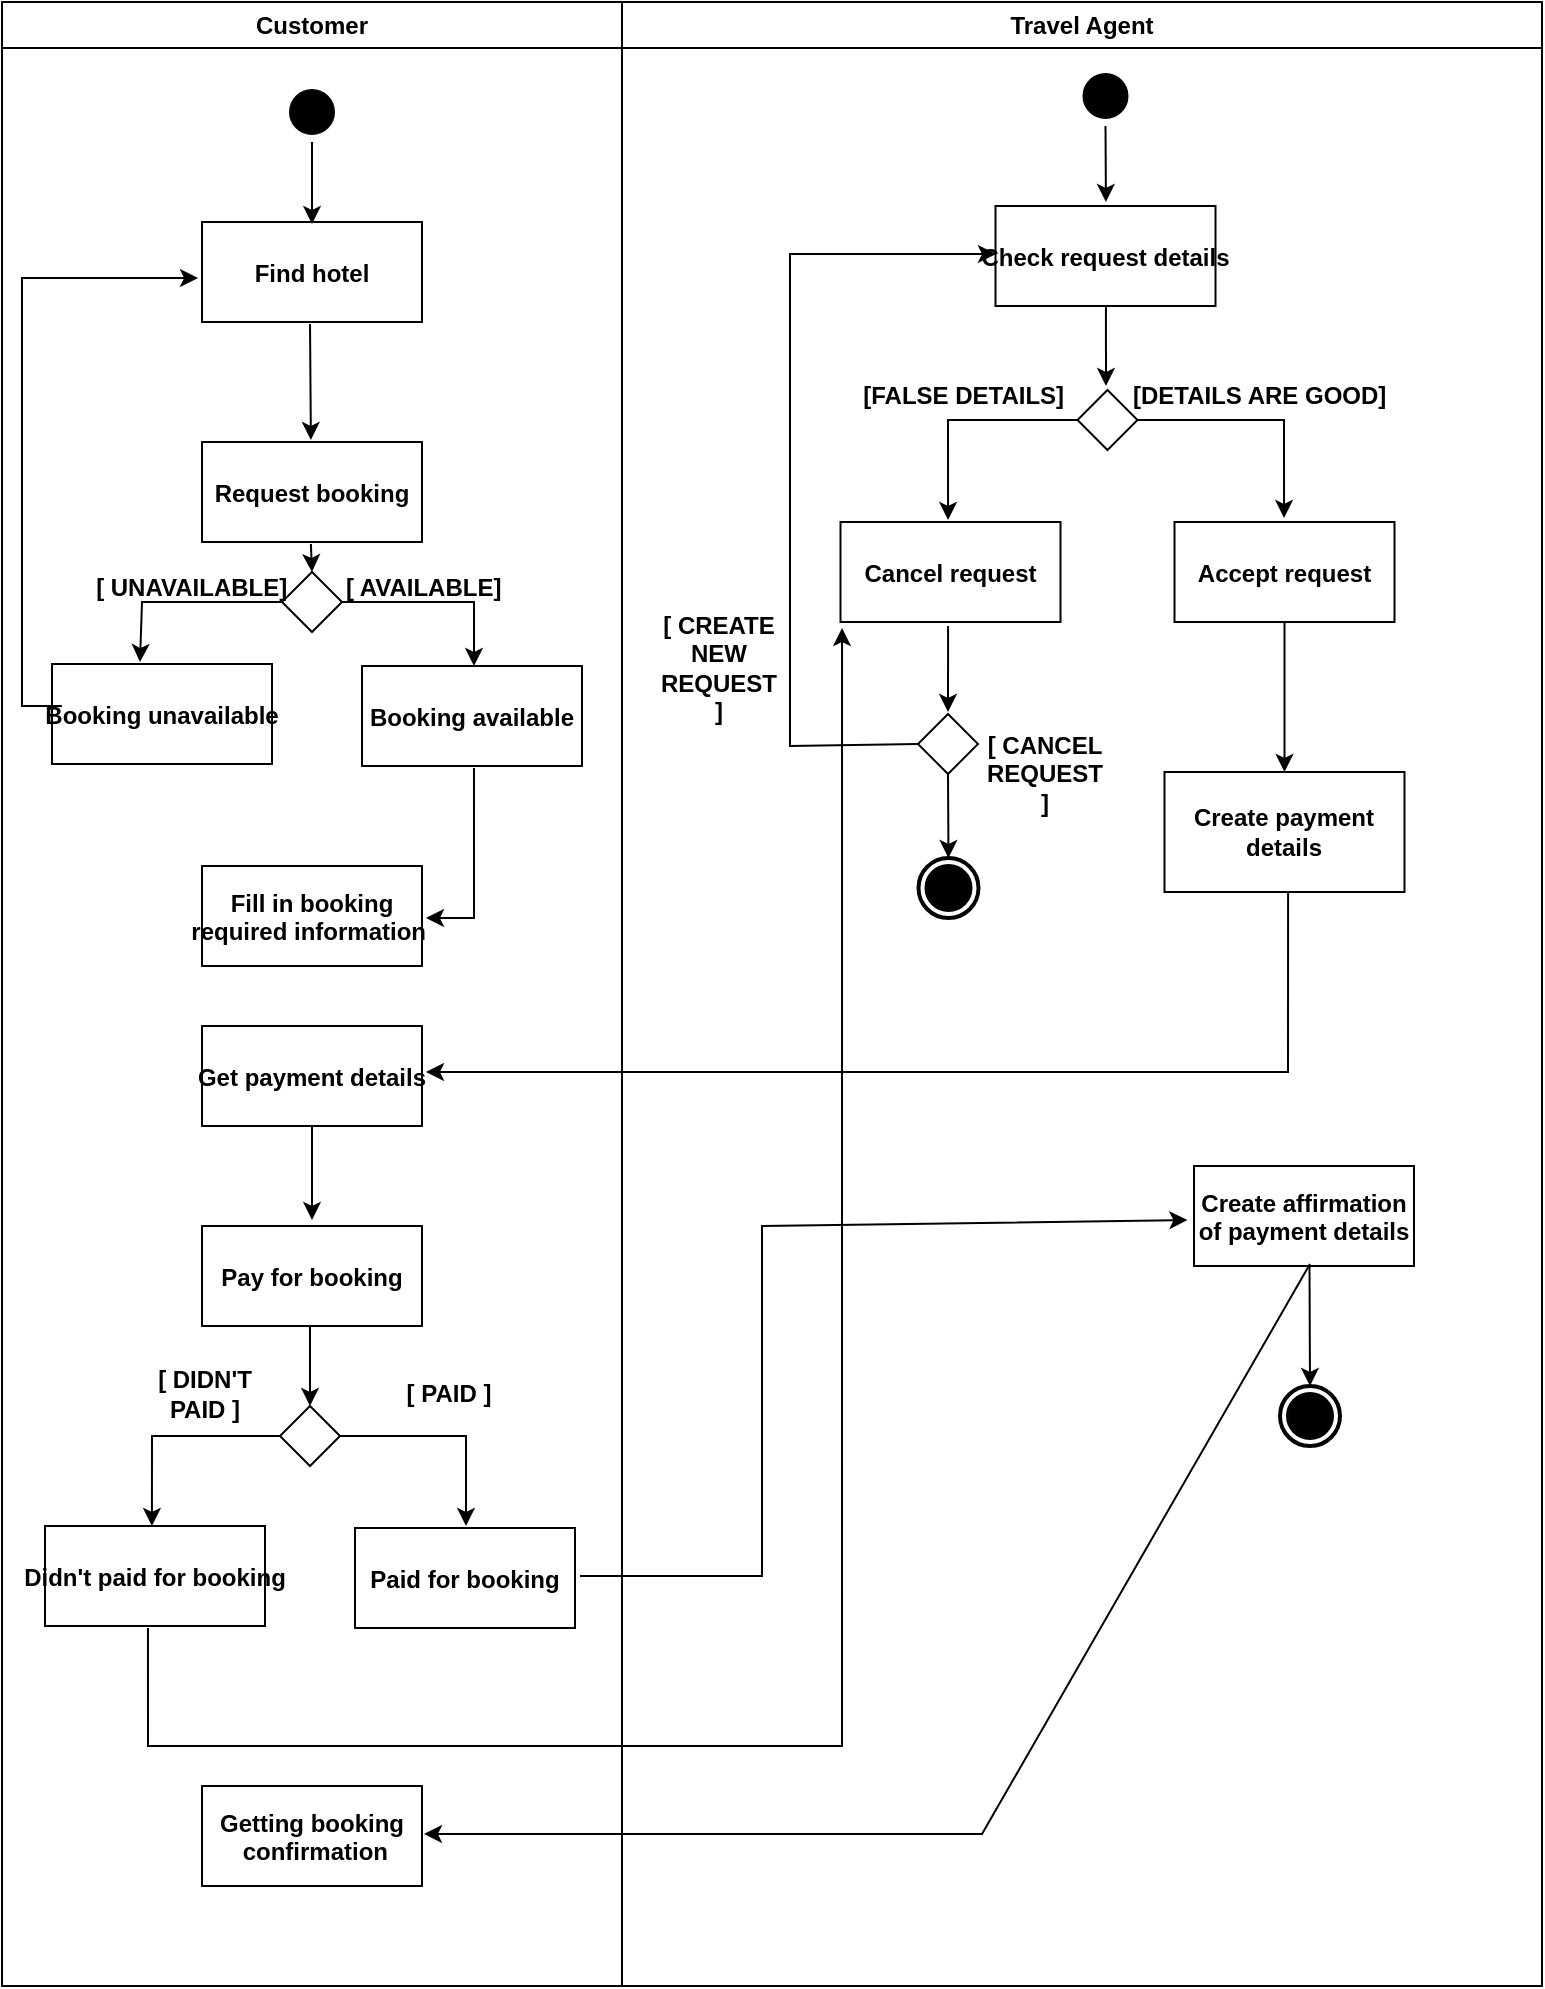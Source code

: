 <mxfile version="20.5.3" type="device"><diagram name="Page-1" id="e7e014a7-5840-1c2e-5031-d8a46d1fe8dd"><mxGraphModel dx="1422" dy="737" grid="1" gridSize="10" guides="1" tooltips="1" connect="1" arrows="1" fold="1" page="1" pageScale="1" pageWidth="1169" pageHeight="826" background="none" math="0" shadow="0"><root><mxCell id="0"/><mxCell id="1" parent="0"/><mxCell id="2" value="Customer" style="swimlane;whiteSpace=wrap" parent="1" vertex="1"><mxGeometry x="110" y="128" width="310" height="992" as="geometry"/></mxCell><mxCell id="5" value="" style="ellipse;shape=startState;fillColor=#000000;strokeColor=#050505;fontStyle=1" parent="2" vertex="1"><mxGeometry x="140" y="40" width="30" height="30" as="geometry"/></mxCell><mxCell id="7" value="Find hotel" style="fontStyle=1" parent="2" vertex="1"><mxGeometry x="100" y="110" width="110" height="50" as="geometry"/></mxCell><mxCell id="8" value="Request booking" style="fontStyle=1" parent="2" vertex="1"><mxGeometry x="100" y="220" width="110" height="50" as="geometry"/></mxCell><mxCell id="10" value="Booking unavailable" style="fontStyle=1" parent="2" vertex="1"><mxGeometry x="25" y="331" width="110" height="50" as="geometry"/></mxCell><mxCell id="VRSZMq7OVFwWxxF74Mic-42" value="Booking available" style="fontStyle=1" vertex="1" parent="2"><mxGeometry x="180" y="332" width="110" height="50" as="geometry"/></mxCell><mxCell id="VRSZMq7OVFwWxxF74Mic-44" value="Fill in booking &#10;required information " style="fontStyle=1" vertex="1" parent="2"><mxGeometry x="100" y="432" width="110" height="50" as="geometry"/></mxCell><mxCell id="VRSZMq7OVFwWxxF74Mic-46" value="" style="endArrow=classic;html=1;rounded=0;entryX=0.5;entryY=0.02;entryDx=0;entryDy=0;entryPerimeter=0;fontStyle=1" edge="1" parent="2" source="5" target="7"><mxGeometry width="50" height="50" relative="1" as="geometry"><mxPoint x="395.5" y="272" as="sourcePoint"/><mxPoint x="445.5" y="222" as="targetPoint"/></mxGeometry></mxCell><mxCell id="VRSZMq7OVFwWxxF74Mic-48" value="" style="endArrow=classic;html=1;rounded=0;exitX=0.491;exitY=1.02;exitDx=0;exitDy=0;exitPerimeter=0;entryX=0.495;entryY=-0.02;entryDx=0;entryDy=0;entryPerimeter=0;fontStyle=1" edge="1" parent="2" source="7" target="8"><mxGeometry width="50" height="50" relative="1" as="geometry"><mxPoint x="395.5" y="272" as="sourcePoint"/><mxPoint x="445.5" y="222" as="targetPoint"/></mxGeometry></mxCell><mxCell id="VRSZMq7OVFwWxxF74Mic-49" value="" style="rhombus;whiteSpace=wrap;html=1;strokeColor=#030303;fontStyle=1" vertex="1" parent="2"><mxGeometry x="140" y="285" width="30" height="30" as="geometry"/></mxCell><mxCell id="VRSZMq7OVFwWxxF74Mic-50" value="" style="endArrow=classic;html=1;rounded=0;exitX=0.495;exitY=1.02;exitDx=0;exitDy=0;exitPerimeter=0;entryX=0.5;entryY=0;entryDx=0;entryDy=0;fontStyle=1" edge="1" parent="2" source="8" target="VRSZMq7OVFwWxxF74Mic-49"><mxGeometry width="50" height="50" relative="1" as="geometry"><mxPoint x="395.5" y="272" as="sourcePoint"/><mxPoint x="445.5" y="222" as="targetPoint"/></mxGeometry></mxCell><mxCell id="VRSZMq7OVFwWxxF74Mic-52" value="" style="endArrow=classic;html=1;rounded=0;exitX=1;exitY=0.5;exitDx=0;exitDy=0;fontStyle=1" edge="1" parent="2" source="VRSZMq7OVFwWxxF74Mic-49"><mxGeometry width="50" height="50" relative="1" as="geometry"><mxPoint x="450" y="272" as="sourcePoint"/><mxPoint x="236" y="332" as="targetPoint"/><Array as="points"><mxPoint x="236" y="300"/></Array></mxGeometry></mxCell><mxCell id="VRSZMq7OVFwWxxF74Mic-53" value="" style="endArrow=classic;html=1;rounded=0;exitX=0;exitY=0.5;exitDx=0;exitDy=0;entryX=0.4;entryY=-0.02;entryDx=0;entryDy=0;entryPerimeter=0;fontStyle=1" edge="1" parent="2" source="VRSZMq7OVFwWxxF74Mic-49" target="10"><mxGeometry width="50" height="50" relative="1" as="geometry"><mxPoint x="180" y="310" as="sourcePoint"/><mxPoint x="245.99" y="344" as="targetPoint"/><Array as="points"><mxPoint x="70" y="300"/></Array></mxGeometry></mxCell><mxCell id="VRSZMq7OVFwWxxF74Mic-54" value="[ AVAILABLE]&amp;nbsp;" style="text;html=1;align=center;verticalAlign=middle;resizable=0;points=[];autosize=1;strokeColor=none;fillColor=none;fontStyle=1" vertex="1" parent="2"><mxGeometry x="162" y="278" width="100" height="30" as="geometry"/></mxCell><mxCell id="VRSZMq7OVFwWxxF74Mic-55" value="[ UNAVAILABLE]&amp;nbsp;" style="text;html=1;align=center;verticalAlign=middle;resizable=0;points=[];autosize=1;strokeColor=none;fillColor=none;fontStyle=1" vertex="1" parent="2"><mxGeometry x="36" y="278" width="120" height="30" as="geometry"/></mxCell><mxCell id="VRSZMq7OVFwWxxF74Mic-56" value="" style="endArrow=classic;html=1;rounded=0;exitX=0.509;exitY=1.02;exitDx=0;exitDy=0;exitPerimeter=0;entryX=1.018;entryY=0.52;entryDx=0;entryDy=0;entryPerimeter=0;fontStyle=1" edge="1" parent="2" source="VRSZMq7OVFwWxxF74Mic-42" target="VRSZMq7OVFwWxxF74Mic-44"><mxGeometry width="50" height="50" relative="1" as="geometry"><mxPoint x="450" y="272" as="sourcePoint"/><mxPoint x="500" y="222" as="targetPoint"/><Array as="points"><mxPoint x="236" y="458"/></Array></mxGeometry></mxCell><mxCell id="VRSZMq7OVFwWxxF74Mic-57" value="" style="endArrow=classic;html=1;rounded=0;entryX=-0.018;entryY=0.56;entryDx=0;entryDy=0;entryPerimeter=0;exitX=0.045;exitY=0.42;exitDx=0;exitDy=0;exitPerimeter=0;fontStyle=1" edge="1" parent="2" source="10" target="7"><mxGeometry width="50" height="50" relative="1" as="geometry"><mxPoint x="30" y="332" as="sourcePoint"/><mxPoint x="500" y="222" as="targetPoint"/><Array as="points"><mxPoint x="10" y="352"/><mxPoint x="10" y="242"/><mxPoint x="10" y="138"/></Array></mxGeometry></mxCell><mxCell id="VRSZMq7OVFwWxxF74Mic-84" value="" style="edgeStyle=orthogonalEdgeStyle;rounded=0;orthogonalLoop=1;jettySize=auto;html=1;entryX=0.5;entryY=-0.06;entryDx=0;entryDy=0;entryPerimeter=0;fontStyle=1" edge="1" parent="2" source="VRSZMq7OVFwWxxF74Mic-71" target="VRSZMq7OVFwWxxF74Mic-83"><mxGeometry relative="1" as="geometry"/></mxCell><mxCell id="VRSZMq7OVFwWxxF74Mic-71" value="Get payment details" style="fontStyle=1" vertex="1" parent="2"><mxGeometry x="100" y="512" width="110" height="50" as="geometry"/></mxCell><mxCell id="VRSZMq7OVFwWxxF74Mic-81" value="" style="rhombus;whiteSpace=wrap;html=1;strokeColor=#030303;fontStyle=1" vertex="1" parent="2"><mxGeometry x="139" y="702" width="30" height="30" as="geometry"/></mxCell><mxCell id="VRSZMq7OVFwWxxF74Mic-83" value="Pay for booking" style="fontStyle=1" vertex="1" parent="2"><mxGeometry x="100" y="612" width="110" height="50" as="geometry"/></mxCell><mxCell id="VRSZMq7OVFwWxxF74Mic-85" value="" style="endArrow=classic;html=1;rounded=0;exitX=0.491;exitY=1;exitDx=0;exitDy=0;exitPerimeter=0;entryX=0.5;entryY=0;entryDx=0;entryDy=0;" edge="1" parent="2" source="VRSZMq7OVFwWxxF74Mic-83" target="VRSZMq7OVFwWxxF74Mic-81"><mxGeometry width="50" height="50" relative="1" as="geometry"><mxPoint x="450" y="652" as="sourcePoint"/><mxPoint x="500" y="602" as="targetPoint"/></mxGeometry></mxCell><mxCell id="VRSZMq7OVFwWxxF74Mic-86" value="Didn't paid for booking" style="fontStyle=1" vertex="1" parent="2"><mxGeometry x="21.5" y="762" width="110" height="50" as="geometry"/></mxCell><mxCell id="VRSZMq7OVFwWxxF74Mic-87" value="Paid for booking" style="fontStyle=1" vertex="1" parent="2"><mxGeometry x="176.5" y="763" width="110" height="50" as="geometry"/></mxCell><mxCell id="VRSZMq7OVFwWxxF74Mic-88" value="" style="endArrow=classic;html=1;rounded=0;exitX=1;exitY=0.5;exitDx=0;exitDy=0;" edge="1" parent="2" source="VRSZMq7OVFwWxxF74Mic-81"><mxGeometry width="50" height="50" relative="1" as="geometry"><mxPoint x="450" y="652" as="sourcePoint"/><mxPoint x="232" y="762" as="targetPoint"/><Array as="points"><mxPoint x="232" y="717"/></Array></mxGeometry></mxCell><mxCell id="VRSZMq7OVFwWxxF74Mic-89" value="" style="endArrow=classic;html=1;rounded=0;exitX=0;exitY=0.5;exitDx=0;exitDy=0;entryX=0.486;entryY=0;entryDx=0;entryDy=0;entryPerimeter=0;" edge="1" parent="2" source="VRSZMq7OVFwWxxF74Mic-81" target="VRSZMq7OVFwWxxF74Mic-86"><mxGeometry width="50" height="50" relative="1" as="geometry"><mxPoint x="450" y="652" as="sourcePoint"/><mxPoint x="500" y="602" as="targetPoint"/><Array as="points"><mxPoint x="75" y="717"/></Array></mxGeometry></mxCell><mxCell id="VRSZMq7OVFwWxxF74Mic-100" value="Getting booking&#10; confirmation" style="fontStyle=1" vertex="1" parent="2"><mxGeometry x="100" y="892" width="110" height="50" as="geometry"/></mxCell><mxCell id="VRSZMq7OVFwWxxF74Mic-103" value="[ PAID ]" style="text;html=1;strokeColor=none;fillColor=none;align=center;verticalAlign=middle;whiteSpace=wrap;rounded=0;strokeWidth=2;fontStyle=1" vertex="1" parent="2"><mxGeometry x="190" y="682" width="67.25" height="28" as="geometry"/></mxCell><mxCell id="VRSZMq7OVFwWxxF74Mic-104" value="[ DIDN'T PAID ]" style="text;html=1;strokeColor=none;fillColor=none;align=center;verticalAlign=middle;whiteSpace=wrap;rounded=0;strokeWidth=2;fontStyle=1" vertex="1" parent="2"><mxGeometry x="67.75" y="682" width="67.25" height="28" as="geometry"/></mxCell><mxCell id="3" value="Travel Agent" style="swimlane;whiteSpace=wrap" parent="1" vertex="1"><mxGeometry x="420" y="128" width="460" height="992" as="geometry"/></mxCell><mxCell id="13" value="" style="ellipse;shape=startState;fillColor=#000000;strokeColor=#030303;fontStyle=1" parent="3" vertex="1"><mxGeometry x="226.75" y="32" width="30" height="30" as="geometry"/></mxCell><mxCell id="15" value="Check request details" style="fontStyle=1" parent="3" vertex="1"><mxGeometry x="186.75" y="102" width="110" height="50" as="geometry"/></mxCell><mxCell id="VRSZMq7OVFwWxxF74Mic-58" value="Cancel request" style="fontStyle=1" vertex="1" parent="3"><mxGeometry x="109.25" y="260" width="110" height="50" as="geometry"/></mxCell><mxCell id="VRSZMq7OVFwWxxF74Mic-73" value="" style="edgeStyle=orthogonalEdgeStyle;rounded=0;orthogonalLoop=1;jettySize=auto;html=1;fontStyle=1" edge="1" parent="3" source="VRSZMq7OVFwWxxF74Mic-59" target="VRSZMq7OVFwWxxF74Mic-72"><mxGeometry relative="1" as="geometry"/></mxCell><mxCell id="VRSZMq7OVFwWxxF74Mic-59" value="Accept request" style="fontStyle=1" vertex="1" parent="3"><mxGeometry x="276.25" y="260" width="110" height="50" as="geometry"/></mxCell><mxCell id="VRSZMq7OVFwWxxF74Mic-60" value="" style="rhombus;whiteSpace=wrap;html=1;strokeColor=#030303;fontStyle=1" vertex="1" parent="3"><mxGeometry x="227.75" y="194" width="30" height="30" as="geometry"/></mxCell><mxCell id="VRSZMq7OVFwWxxF74Mic-67" value="" style="endArrow=classic;html=1;rounded=0;exitX=0;exitY=0.5;exitDx=0;exitDy=0;entryX=0.489;entryY=-0.02;entryDx=0;entryDy=0;entryPerimeter=0;fontStyle=1" edge="1" parent="3" source="VRSZMq7OVFwWxxF74Mic-60" target="VRSZMq7OVFwWxxF74Mic-58"><mxGeometry width="50" height="50" relative="1" as="geometry"><mxPoint x="204" y="272" as="sourcePoint"/><mxPoint x="254" y="222" as="targetPoint"/><Array as="points"><mxPoint x="163" y="209"/></Array></mxGeometry></mxCell><mxCell id="VRSZMq7OVFwWxxF74Mic-68" value="" style="endArrow=classic;html=1;rounded=0;exitX=1;exitY=0.5;exitDx=0;exitDy=0;entryX=0.498;entryY=-0.04;entryDx=0;entryDy=0;entryPerimeter=0;fontStyle=1" edge="1" parent="3" source="VRSZMq7OVFwWxxF74Mic-60" target="VRSZMq7OVFwWxxF74Mic-59"><mxGeometry width="50" height="50" relative="1" as="geometry"><mxPoint x="237.75" y="219" as="sourcePoint"/><mxPoint x="173.04" y="269" as="targetPoint"/><Array as="points"><mxPoint x="331" y="209"/></Array></mxGeometry></mxCell><mxCell id="VRSZMq7OVFwWxxF74Mic-70" value="" style="ellipse;html=1;shape=endState;fillColor=#000000;strokeColor=#030303;strokeWidth=2;fontStyle=1" vertex="1" parent="3"><mxGeometry x="148.25" y="428" width="30" height="30" as="geometry"/></mxCell><mxCell id="VRSZMq7OVFwWxxF74Mic-72" value="Create payment details" style="whiteSpace=wrap;html=1;fontStyle=1" vertex="1" parent="3"><mxGeometry x="271.25" y="385" width="120" height="60" as="geometry"/></mxCell><mxCell id="VRSZMq7OVFwWxxF74Mic-74" value="[FALSE DETAILS]&amp;nbsp;" style="text;html=1;align=center;verticalAlign=middle;resizable=0;points=[];autosize=1;strokeColor=none;fillColor=none;fontStyle=1" vertex="1" parent="3"><mxGeometry x="106.75" y="182" width="130" height="30" as="geometry"/></mxCell><mxCell id="VRSZMq7OVFwWxxF74Mic-75" value="[DETAILS ARE GOOD]&amp;nbsp;" style="text;html=1;align=center;verticalAlign=middle;resizable=0;points=[];autosize=1;strokeColor=none;fillColor=none;fontStyle=1" vertex="1" parent="3"><mxGeometry x="245" y="182" width="150" height="30" as="geometry"/></mxCell><mxCell id="VRSZMq7OVFwWxxF74Mic-77" value="" style="endArrow=classic;html=1;rounded=0;exitX=0.489;exitY=1.04;exitDx=0;exitDy=0;exitPerimeter=0;entryX=0.5;entryY=0;entryDx=0;entryDy=0;fontStyle=1" edge="1" parent="3" source="VRSZMq7OVFwWxxF74Mic-58"><mxGeometry width="50" height="50" relative="1" as="geometry"><mxPoint x="214" y="542" as="sourcePoint"/><mxPoint x="163" y="355" as="targetPoint"/></mxGeometry></mxCell><mxCell id="VRSZMq7OVFwWxxF74Mic-90" value="" style="rhombus;whiteSpace=wrap;html=1;strokeColor=#030303;fontStyle=1" vertex="1" parent="3"><mxGeometry x="148" y="356" width="30" height="30" as="geometry"/></mxCell><mxCell id="VRSZMq7OVFwWxxF74Mic-91" value="" style="endArrow=classic;html=1;rounded=0;exitX=0.5;exitY=1;exitDx=0;exitDy=0;entryX=0.5;entryY=0;entryDx=0;entryDy=0;" edge="1" parent="3" source="VRSZMq7OVFwWxxF74Mic-90" target="VRSZMq7OVFwWxxF74Mic-70"><mxGeometry width="50" height="50" relative="1" as="geometry"><mxPoint x="204" y="452" as="sourcePoint"/><mxPoint x="254" y="402" as="targetPoint"/></mxGeometry></mxCell><mxCell id="VRSZMq7OVFwWxxF74Mic-92" value="" style="endArrow=classic;html=1;rounded=0;exitX=0;exitY=0.5;exitDx=0;exitDy=0;entryX=0.002;entryY=0.48;entryDx=0;entryDy=0;entryPerimeter=0;" edge="1" parent="3" source="VRSZMq7OVFwWxxF74Mic-90" target="15"><mxGeometry width="50" height="50" relative="1" as="geometry"><mxPoint x="204" y="452" as="sourcePoint"/><mxPoint x="254" y="402" as="targetPoint"/><Array as="points"><mxPoint x="84" y="372"/><mxPoint x="84" y="242"/><mxPoint x="84" y="126"/></Array></mxGeometry></mxCell><mxCell id="VRSZMq7OVFwWxxF74Mic-93" value="[ CANCEL REQUEST ]" style="text;html=1;strokeColor=none;fillColor=none;align=center;verticalAlign=middle;whiteSpace=wrap;rounded=0;strokeWidth=2;fontStyle=1" vertex="1" parent="3"><mxGeometry x="177.75" y="372" width="67.25" height="28" as="geometry"/></mxCell><mxCell id="VRSZMq7OVFwWxxF74Mic-94" value="[ CREATE NEW REQUEST ]" style="text;html=1;strokeColor=none;fillColor=none;align=center;verticalAlign=middle;whiteSpace=wrap;rounded=0;strokeWidth=2;fontStyle=1" vertex="1" parent="3"><mxGeometry x="15" y="319" width="67.25" height="28" as="geometry"/></mxCell><mxCell id="VRSZMq7OVFwWxxF74Mic-97" value="Create affirmation &#10;of payment details" style="fontStyle=1" vertex="1" parent="3"><mxGeometry x="286" y="582" width="110" height="50" as="geometry"/></mxCell><mxCell id="VRSZMq7OVFwWxxF74Mic-98" value="" style="ellipse;html=1;shape=endState;fillColor=#000000;strokeColor=#030303;strokeWidth=2;fontStyle=1" vertex="1" parent="3"><mxGeometry x="329" y="692" width="30" height="30" as="geometry"/></mxCell><mxCell id="VRSZMq7OVFwWxxF74Mic-99" value="" style="endArrow=classic;html=1;rounded=0;exitX=0.525;exitY=1;exitDx=0;exitDy=0;exitPerimeter=0;entryX=0.5;entryY=0;entryDx=0;entryDy=0;" edge="1" parent="3" source="VRSZMq7OVFwWxxF74Mic-97" target="VRSZMq7OVFwWxxF74Mic-98"><mxGeometry width="50" height="50" relative="1" as="geometry"><mxPoint x="140" y="722" as="sourcePoint"/><mxPoint x="190" y="672" as="targetPoint"/></mxGeometry></mxCell><mxCell id="VRSZMq7OVFwWxxF74Mic-102" value="" style="endArrow=classic;html=1;rounded=0;exitX=0.5;exitY=1;exitDx=0;exitDy=0;entryX=0.502;entryY=-0.04;entryDx=0;entryDy=0;entryPerimeter=0;" edge="1" parent="3" source="13" target="15"><mxGeometry width="50" height="50" relative="1" as="geometry"><mxPoint x="140" y="322" as="sourcePoint"/><mxPoint x="190" y="272" as="targetPoint"/></mxGeometry></mxCell><mxCell id="VRSZMq7OVFwWxxF74Mic-66" value="" style="endArrow=classic;html=1;rounded=0;exitX=0.502;exitY=1;exitDx=0;exitDy=0;exitPerimeter=0;fontStyle=1" edge="1" parent="1" source="15"><mxGeometry width="50" height="50" relative="1" as="geometry"><mxPoint x="662" y="270" as="sourcePoint"/><mxPoint x="662" y="320" as="targetPoint"/></mxGeometry></mxCell><mxCell id="VRSZMq7OVFwWxxF74Mic-80" value="" style="endArrow=classic;html=1;rounded=0;exitX=0.515;exitY=1;exitDx=0;exitDy=0;exitPerimeter=0;entryX=1.018;entryY=0.46;entryDx=0;entryDy=0;entryPerimeter=0;fontStyle=1" edge="1" parent="1" source="VRSZMq7OVFwWxxF74Mic-72" target="VRSZMq7OVFwWxxF74Mic-71"><mxGeometry width="50" height="50" relative="1" as="geometry"><mxPoint x="560" y="720" as="sourcePoint"/><mxPoint x="610" y="670" as="targetPoint"/><Array as="points"><mxPoint x="753" y="663"/></Array></mxGeometry></mxCell><mxCell id="VRSZMq7OVFwWxxF74Mic-95" value="" style="endArrow=classic;html=1;rounded=0;exitX=0.468;exitY=1.02;exitDx=0;exitDy=0;exitPerimeter=0;entryX=0.007;entryY=1.06;entryDx=0;entryDy=0;entryPerimeter=0;" edge="1" parent="1" source="VRSZMq7OVFwWxxF74Mic-86" target="VRSZMq7OVFwWxxF74Mic-58"><mxGeometry width="50" height="50" relative="1" as="geometry"><mxPoint x="560" y="750" as="sourcePoint"/><mxPoint x="610" y="700" as="targetPoint"/><Array as="points"><mxPoint x="183" y="1000"/><mxPoint x="530" y="1000"/></Array></mxGeometry></mxCell><mxCell id="VRSZMq7OVFwWxxF74Mic-96" value="" style="endArrow=classic;html=1;rounded=0;exitX=1.023;exitY=0.48;exitDx=0;exitDy=0;exitPerimeter=0;entryX=-0.03;entryY=0.54;entryDx=0;entryDy=0;entryPerimeter=0;" edge="1" parent="1" source="VRSZMq7OVFwWxxF74Mic-87" target="VRSZMq7OVFwWxxF74Mic-97"><mxGeometry width="50" height="50" relative="1" as="geometry"><mxPoint x="560" y="750" as="sourcePoint"/><mxPoint x="710" y="720" as="targetPoint"/><Array as="points"><mxPoint x="490" y="915"/><mxPoint x="490" y="740"/></Array></mxGeometry></mxCell><mxCell id="VRSZMq7OVFwWxxF74Mic-101" value="" style="endArrow=classic;html=1;rounded=0;exitX=0.527;exitY=0.98;exitDx=0;exitDy=0;exitPerimeter=0;entryX=1.009;entryY=0.48;entryDx=0;entryDy=0;entryPerimeter=0;" edge="1" parent="1" source="VRSZMq7OVFwWxxF74Mic-97" target="VRSZMq7OVFwWxxF74Mic-100"><mxGeometry width="50" height="50" relative="1" as="geometry"><mxPoint x="560" y="850" as="sourcePoint"/><mxPoint x="610" y="800" as="targetPoint"/><Array as="points"><mxPoint x="600" y="1044"/></Array></mxGeometry></mxCell></root></mxGraphModel></diagram></mxfile>